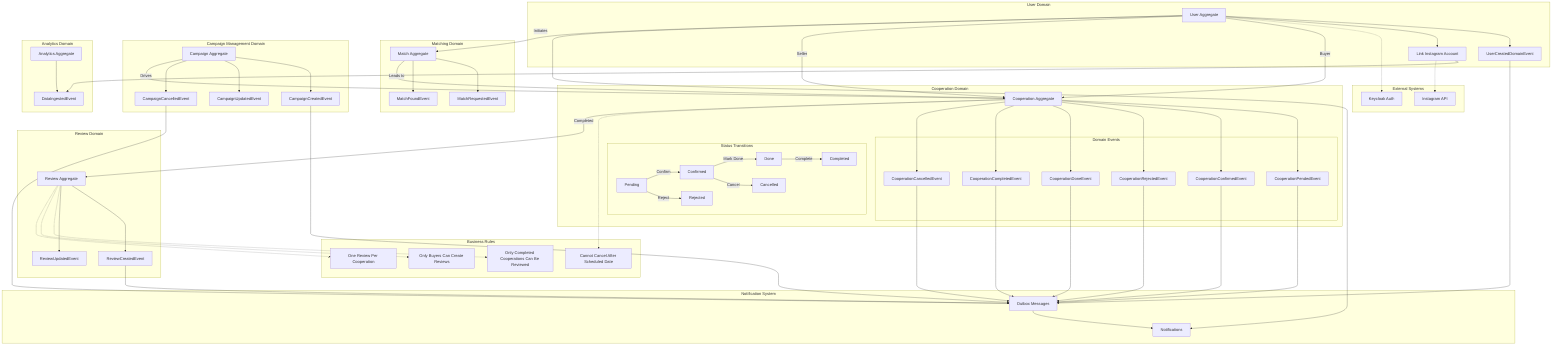 graph TB
    %% User Domain
    subgraph User Domain
        User[User Aggregate]
        UserCreated[UserCreatedDomainEvent]
        InstagramLink[Link Instagram Account]
        
        User --> UserCreated
        User --> InstagramLink
    end

    %% Matching Domain
    subgraph Matching Domain
        Match[Match Aggregate]
        MatchRequested[MatchRequestedEvent]
        MatchFound[MatchFoundEvent]
        
        Match --> MatchRequested
        Match --> MatchFound
    end

    %% Cooperation Domain
    subgraph Cooperation Domain
        Cooperation[Cooperation Aggregate]
        
        %% Status Transitions
        subgraph Status Transitions
            Pending[Pending]
            Confirmed[Confirmed]
            Rejected[Rejected]
            Done[Done]
            Completed[Completed]
            Cancelled[Cancelled]
            
            Pending -->|Confirm| Confirmed
            Pending -->|Reject| Rejected
            Confirmed -->|Mark Done| Done
            Done -->|Complete| Completed
            Confirmed -->|Cancel| Cancelled
        end
        
        %% Domain Events
        subgraph Domain Events
            CoopPended[CooperationPendedEvent]
            CoopConfirmed[CooperationConfirmedEvent]
            CoopRejected[CooperationRejectedEvent]
            CoopDone[CooperationDoneEvent]
            CoopCompleted[CooperationCompletedEvent]
            CoopCancelled[CooperationCancelledEvent]
        end
        
        Cooperation --> CoopPended
        Cooperation --> CoopConfirmed
        Cooperation --> CoopRejected
        Cooperation --> CoopDone
        Cooperation --> CoopCompleted
        Cooperation --> CoopCancelled
    end

    %% Campaign Management Domain
    subgraph Campaign Management Domain
        Campaign[Campaign Aggregate]
        CampaignCreated[CampaignCreatedEvent]
        CampaignUpdated[CampaignUpdatedEvent]
        CampaignCancelled[CampaignCancelledEvent]
        
        Campaign --> CampaignCreated
        Campaign --> CampaignUpdated
        Campaign --> CampaignCancelled
    end

    %% Review Domain
    subgraph Review Domain
        Review[Review Aggregate]
        ReviewCreated[ReviewCreatedEvent]
        ReviewUpdated[ReviewUpdatedEvent]
        
        Review --> ReviewCreated
        Review --> ReviewUpdated
    end

    %% Analytics Domain
    subgraph Analytics Domain
        Analytics[Analytics Aggregate]
        DataIngested[DataIngestedEvent]
        
        InstagramLink --> DataIngested
        Analytics --> DataIngested
    end

    %% Notification System
    subgraph Notification System
        Outbox[Outbox Messages]
        Notifications[Notifications]
        
        CoopPended --> Outbox
        CoopConfirmed --> Outbox
        CoopRejected --> Outbox
        CoopDone --> Outbox
        CoopCompleted --> Outbox
        CoopCancelled --> Outbox
        UserCreated --> Outbox
        CampaignCreated --> Outbox
        CampaignCancelled --> Outbox
        ReviewCreated --> Outbox
        
        Outbox --> Notifications
    end

    %% Business Rules
    subgraph Business Rules
        Rules1[Only Completed Cooperations Can Be Reviewed]
        Rules2[Only Buyers Can Create Reviews]
        Rules3[One Review Per Cooperation]
        Rules4[Cannot Cancel After Scheduled Date]
        
        Review -.-> Rules1
        Review -.-> Rules2
        Review -.-> Rules3
        Cooperation -.-> Rules4
    end

    %% External Systems
    subgraph External Systems
        Keycloak[Keycloak Auth]
        Instagram[Instagram API]
        
        User -.-> Keycloak
        InstagramLink -.-> Instagram
    end

    %% Relationships between Domains
    User --> |Buyer| Cooperation
    User --> |Seller| Cooperation
    Cooperation --> |Completed| Review
    User --> Notifications
    User --> |Initiates| Match
    Match --> |Leads to| Cooperation
    Campaign --> |Drives| Cooperation